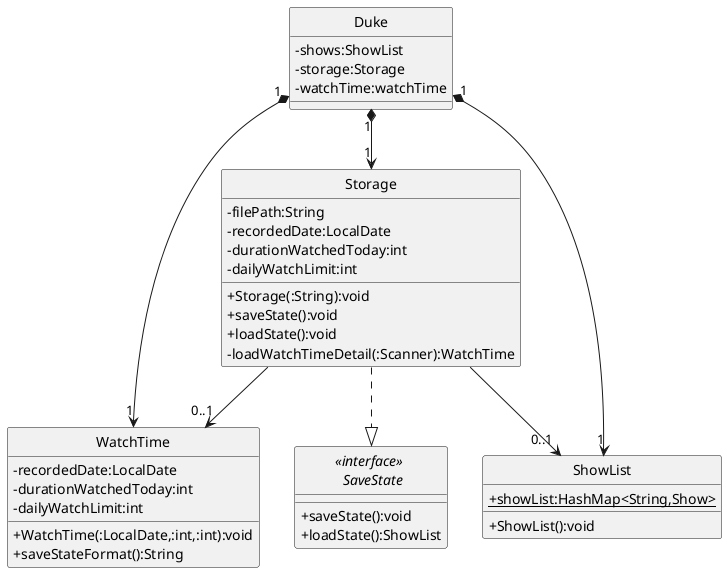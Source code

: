 @startuml

hide circle
skinparam classAttributeIconSize 0
class Duke
class Storage
interface "<<interface>> \n SaveState"
class WatchTime
class ShowList

Duke "1" *--> "1" Storage
Storage ..|> "<<interface>> \n SaveState"
Duke "1" *--> "1" WatchTime
Storage --> "0..1" WatchTime
Duke "1" *--> "1" ShowList
Storage --> "0..1" ShowList

class ShowList {
+ {static} showList:HashMap<String,Show>
+ ShowList():void
}
class WatchTime {
-recordedDate:LocalDate
-durationWatchedToday:int
-dailyWatchLimit:int
+ WatchTime(:LocalDate,:int,:int):void
+ saveStateFormat():String
}

interface "<<interface>> \n SaveState" {
+saveState():void
+loadState():ShowList
}

class Storage {
-filePath:String
-recordedDate:LocalDate
-durationWatchedToday:int
-dailyWatchLimit:int
+Storage(:String):void
+saveState():void
+loadState():void
-loadWatchTimeDetail(:Scanner):WatchTime
}

class Duke{
-shows:ShowList
-storage:Storage
-watchTime:watchTime
}
@enduml